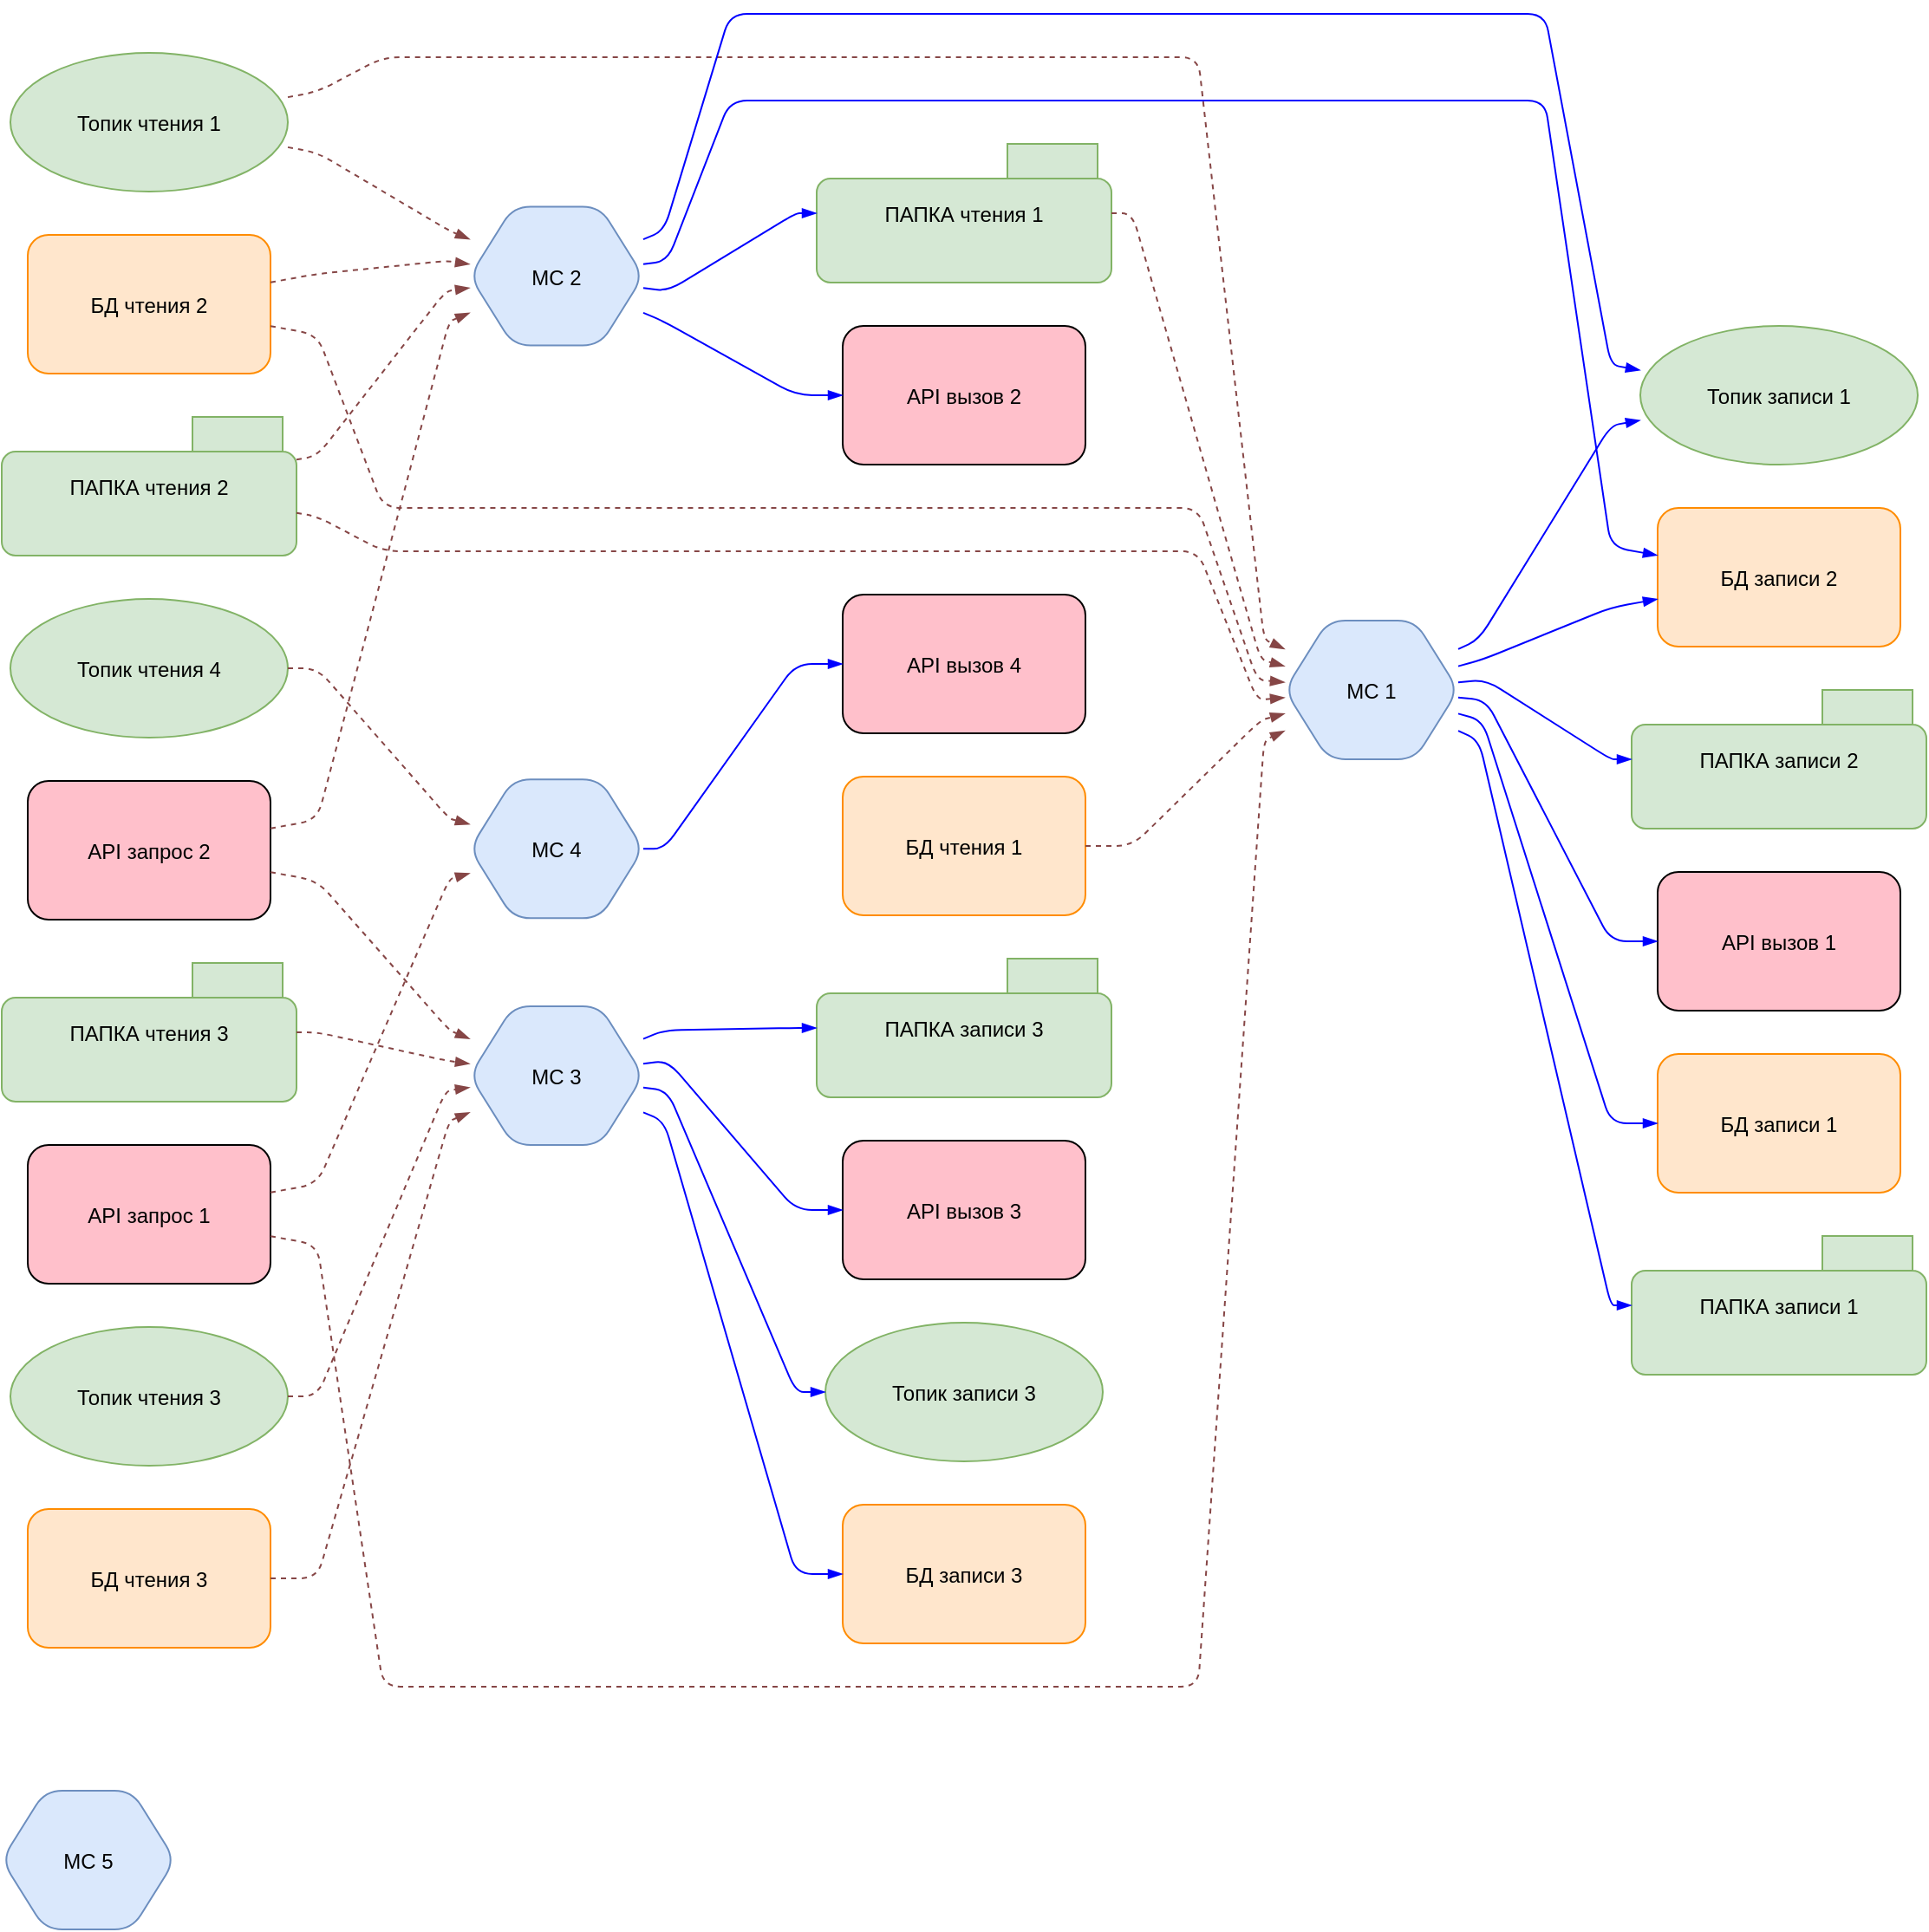<mxfile version="26.0.9">
  <diagram name="Страница — 1" id="ZaiQb7fgLRnbW2gkHzBI">
    <mxGraphModel dx="2440" dy="1407" grid="1" gridSize="10" guides="1" tooltips="1" connect="1" arrows="1" fold="1" page="1" pageScale="1" pageWidth="827" pageHeight="1169" math="0" shadow="0">
      <root>
        <mxCell id="0" />
        <mxCell id="1" parent="0" />
        <UserObject label="%action%" id="dorKPBqGItOjriY9Ujhy-1" action="Топик записи 1" fill="#d5e8d4" stroke="#82b366" shape="ellipse" includes="" extends="" refs="" placeholders="1">
          <mxCell style="shape=ellipse;rounded=1;fillColor=#d5e8d4;strokeColor=#82b366;hyperlink=Топик записи 1;" vertex="1" parent="1">
            <mxGeometry x="965" y="200" width="160" height="80" as="geometry" />
          </mxCell>
        </UserObject>
        <UserObject label="%action%" id="dorKPBqGItOjriY9Ujhy-2" action="Топик записи 3" fill="#d5e8d4" stroke="#82b366" shape="ellipse" includes="" extends="" refs="" placeholders="1">
          <mxCell style="shape=ellipse;rounded=1;fillColor=#d5e8d4;strokeColor=#82b366;hyperlink=Топик записи 3;" vertex="1" parent="1">
            <mxGeometry x="495" y="775" width="160" height="80" as="geometry" />
          </mxCell>
        </UserObject>
        <UserObject label="%action%" id="dorKPBqGItOjriY9Ujhy-3" action="Топик чтения 1" fill="#d5e8d4" stroke="#82b366" shape="ellipse" includes="2,1" extends="" refs="" placeholders="1">
          <mxCell style="shape=ellipse;rounded=1;fillColor=#d5e8d4;strokeColor=#82b366;hyperlink=Топик чтения 1;" vertex="1" parent="1">
            <mxGeometry x="25" y="42.5" width="160" height="80" as="geometry" />
          </mxCell>
        </UserObject>
        <UserObject label="%action%" id="dorKPBqGItOjriY9Ujhy-4" action="Топик чтения 3" fill="#d5e8d4" stroke="#82b366" shape="ellipse" includes="3" extends="" refs="" placeholders="1">
          <mxCell style="shape=ellipse;rounded=1;fillColor=#d5e8d4;strokeColor=#82b366;hyperlink=Топик чтения 3;" vertex="1" parent="1">
            <mxGeometry x="25" y="777.5" width="160" height="80" as="geometry" />
          </mxCell>
        </UserObject>
        <UserObject label="%action%" id="dorKPBqGItOjriY9Ujhy-5" action="Топик чтения 4" fill="#d5e8d4" stroke="#82b366" shape="ellipse" includes="4" extends="" refs="" placeholders="1">
          <mxCell style="shape=ellipse;rounded=1;fillColor=#d5e8d4;strokeColor=#82b366;hyperlink=Топик чтения 4;" vertex="1" parent="1">
            <mxGeometry x="25" y="357.5" width="160" height="80" as="geometry" />
          </mxCell>
        </UserObject>
        <UserObject label="%action%" id="dorKPBqGItOjriY9Ujhy-6" action="БД записи 1" fill="#ffe6cc" stroke="#ff8c00" shape="database" includes="" extends="" refs="" placeholders="1">
          <mxCell style="shape=database;rounded=1;fillColor=#ffe6cc;strokeColor=#ff8c00;hyperlink=БД записи 1;" vertex="1" parent="1">
            <mxGeometry x="975" y="620" width="140" height="80" as="geometry" />
          </mxCell>
        </UserObject>
        <UserObject label="%action%" id="dorKPBqGItOjriY9Ujhy-7" action="БД записи 2" fill="#ffe6cc" stroke="#ff8c00" shape="database" includes="" extends="" refs="" placeholders="1">
          <mxCell style="shape=database;rounded=1;fillColor=#ffe6cc;strokeColor=#ff8c00;hyperlink=БД записи 2;" vertex="1" parent="1">
            <mxGeometry x="975" y="305" width="140" height="80" as="geometry" />
          </mxCell>
        </UserObject>
        <UserObject label="%action%" id="dorKPBqGItOjriY9Ujhy-8" action="БД записи 3" fill="#ffe6cc" stroke="#ff8c00" shape="database" includes="" extends="" refs="" placeholders="1">
          <mxCell style="shape=database;rounded=1;fillColor=#ffe6cc;strokeColor=#ff8c00;hyperlink=БД записи 3;" vertex="1" parent="1">
            <mxGeometry x="505" y="880" width="140" height="80" as="geometry" />
          </mxCell>
        </UserObject>
        <UserObject label="%action%" id="dorKPBqGItOjriY9Ujhy-9" action="БД чтения 1" fill="#ffe6cc" stroke="#ff8c00" shape="database" includes="1" extends="" refs="" placeholders="1">
          <mxCell style="shape=database;rounded=1;fillColor=#ffe6cc;strokeColor=#ff8c00;hyperlink=БД чтения 1;" vertex="1" parent="1">
            <mxGeometry x="505" y="460" width="140" height="80" as="geometry" />
          </mxCell>
        </UserObject>
        <UserObject label="%action%" id="dorKPBqGItOjriY9Ujhy-10" action="БД чтения 2" fill="#ffe6cc" stroke="#ff8c00" shape="database" includes="1,2" extends="" refs="" placeholders="1">
          <mxCell style="shape=database;rounded=1;fillColor=#ffe6cc;strokeColor=#ff8c00;hyperlink=БД чтения 2;" vertex="1" parent="1">
            <mxGeometry x="35" y="147.5" width="140" height="80" as="geometry" />
          </mxCell>
        </UserObject>
        <UserObject label="%action%" id="dorKPBqGItOjriY9Ujhy-11" action="БД чтения 3" fill="#ffe6cc" stroke="#ff8c00" shape="database" includes="3" extends="" refs="" placeholders="1">
          <mxCell style="shape=database;rounded=1;fillColor=#ffe6cc;strokeColor=#ff8c00;hyperlink=БД чтения 3;" vertex="1" parent="1">
            <mxGeometry x="35" y="882.5" width="140" height="80" as="geometry" />
          </mxCell>
        </UserObject>
        <UserObject label="%action%" id="dorKPBqGItOjriY9Ujhy-12" action="ПАПКА записи 1" fill="#d5e8d4" stroke="#82b366" shape="folder" includes="" extends="" refs="" placeholders="1">
          <mxCell style="shape=folder;rounded=1;fillColor=#d5e8d4;strokeColor=#82b366;hyperlink=ПАПКА записи 1;" vertex="1" parent="1">
            <mxGeometry x="960" y="725" width="170" height="80" as="geometry" />
          </mxCell>
        </UserObject>
        <UserObject label="%action%" id="dorKPBqGItOjriY9Ujhy-13" action="ПАПКА записи 2" fill="#d5e8d4" stroke="#82b366" shape="folder" includes="" extends="" refs="" placeholders="1">
          <mxCell style="shape=folder;rounded=1;fillColor=#d5e8d4;strokeColor=#82b366;hyperlink=ПАПКА записи 2;" vertex="1" parent="1">
            <mxGeometry x="960" y="410" width="170" height="80" as="geometry" />
          </mxCell>
        </UserObject>
        <UserObject label="%action%" id="dorKPBqGItOjriY9Ujhy-14" action="ПАПКА записи 3" fill="#d5e8d4" stroke="#82b366" shape="folder" includes="" extends="" refs="" placeholders="1">
          <mxCell style="shape=folder;rounded=1;fillColor=#d5e8d4;strokeColor=#82b366;hyperlink=ПАПКА записи 3;" vertex="1" parent="1">
            <mxGeometry x="490" y="565" width="170" height="80" as="geometry" />
          </mxCell>
        </UserObject>
        <UserObject label="%action%" id="dorKPBqGItOjriY9Ujhy-15" action="ПАПКА чтения 1" fill="#d5e8d4" stroke="#82b366" shape="folder" includes="1" extends="" refs="" placeholders="1">
          <mxCell style="shape=folder;rounded=1;fillColor=#d5e8d4;strokeColor=#82b366;hyperlink=ПАПКА чтения 1;" vertex="1" parent="1">
            <mxGeometry x="490" y="95" width="170" height="80" as="geometry" />
          </mxCell>
        </UserObject>
        <UserObject label="%action%" id="dorKPBqGItOjriY9Ujhy-16" action="ПАПКА чтения 2" fill="#d5e8d4" stroke="#82b366" shape="folder" includes="1,2" extends="" refs="" placeholders="1">
          <mxCell style="shape=folder;rounded=1;fillColor=#d5e8d4;strokeColor=#82b366;hyperlink=ПАПКА чтения 2;" vertex="1" parent="1">
            <mxGeometry x="20" y="252.5" width="170" height="80" as="geometry" />
          </mxCell>
        </UserObject>
        <UserObject label="%action%" id="dorKPBqGItOjriY9Ujhy-17" action="ПАПКА чтения 3" fill="#d5e8d4" stroke="#82b366" shape="folder" includes="3" extends="" refs="" placeholders="1">
          <mxCell style="shape=folder;rounded=1;fillColor=#d5e8d4;strokeColor=#82b366;hyperlink=ПАПКА чтения 3;" vertex="1" parent="1">
            <mxGeometry x="20" y="567.5" width="170" height="80" as="geometry" />
          </mxCell>
        </UserObject>
        <UserObject label="%action%" id="dorKPBqGItOjriY9Ujhy-18" action="API вызов 1" fill="#FFC0CB" stroke="#000000" shape="square" includes="" extends="" refs="" placeholders="1">
          <mxCell style="shape=square;rounded=1;fillColor=#FFC0CB;strokeColor=#000000;hyperlink=API вызов 1;" vertex="1" parent="1">
            <mxGeometry x="975" y="515" width="140" height="80" as="geometry" />
          </mxCell>
        </UserObject>
        <UserObject label="%action%" id="dorKPBqGItOjriY9Ujhy-19" action="API вызов 2" fill="#FFC0CB" stroke="#000000" shape="square" includes="" extends="" refs="" placeholders="1">
          <mxCell style="shape=square;rounded=1;fillColor=#FFC0CB;strokeColor=#000000;hyperlink=API вызов 2;" vertex="1" parent="1">
            <mxGeometry x="505" y="200" width="140" height="80" as="geometry" />
          </mxCell>
        </UserObject>
        <UserObject label="%action%" id="dorKPBqGItOjriY9Ujhy-20" action="API вызов 3" fill="#FFC0CB" stroke="#000000" shape="square" includes="" extends="" refs="" placeholders="1">
          <mxCell style="shape=square;rounded=1;fillColor=#FFC0CB;strokeColor=#000000;hyperlink=API вызов 3;" vertex="1" parent="1">
            <mxGeometry x="505" y="670" width="140" height="80" as="geometry" />
          </mxCell>
        </UserObject>
        <UserObject label="%action%" id="dorKPBqGItOjriY9Ujhy-21" action="API вызов 4" fill="#FFC0CB" stroke="#000000" shape="square" includes="" extends="" refs="" placeholders="1">
          <mxCell style="shape=square;rounded=1;fillColor=#FFC0CB;strokeColor=#000000;hyperlink=API вызов 4;" vertex="1" parent="1">
            <mxGeometry x="505" y="355" width="140" height="80" as="geometry" />
          </mxCell>
        </UserObject>
        <UserObject label="%action%" id="dorKPBqGItOjriY9Ujhy-22" action="API запрос 1" fill="#FFC0CB" stroke="#000000" shape="square" includes="1,4" extends="" refs="" placeholders="1">
          <mxCell style="shape=square;rounded=1;fillColor=#FFC0CB;strokeColor=#000000;hyperlink=API запрос 1;" vertex="1" parent="1">
            <mxGeometry x="35" y="672.5" width="140" height="80" as="geometry" />
          </mxCell>
        </UserObject>
        <UserObject label="%action%" id="dorKPBqGItOjriY9Ujhy-23" action="API запрос 2" fill="#FFC0CB" stroke="#000000" shape="square" includes="2,3" extends="" refs="" placeholders="1">
          <mxCell style="shape=square;rounded=1;fillColor=#FFC0CB;strokeColor=#000000;hyperlink=API запрос 2;" vertex="1" parent="1">
            <mxGeometry x="35" y="462.5" width="140" height="80" as="geometry" />
          </mxCell>
        </UserObject>
        <UserObject label="%action%" id="dorKPBqGItOjriY9Ujhy-24" action="МС 1" fill="#dae8fc" stroke="#6c8ebf" shape="hexagon" includes="" extends="6,11,12,17,18,23" refs="" placeholders="1" link="https://yandex.ru/internet">
          <mxCell style="shape=hexagon;rounded=1;fillColor=#dae8fc;strokeColor=#6c8ebf;hyperlink=МС 1;" vertex="1" parent="1">
            <mxGeometry x="760" y="370" width="100" height="80" as="geometry" />
          </mxCell>
        </UserObject>
        <UserObject label="%action%" id="dorKPBqGItOjriY9Ujhy-25" action="МС 2" fill="#dae8fc" stroke="#6c8ebf" shape="hexagon" includes="" extends="6,12,20,24" refs="" placeholders="1" link="https://yandex.ru/internet">
          <mxCell style="shape=hexagon;rounded=1;fillColor=#dae8fc;strokeColor=#6c8ebf;hyperlink=МС 2;" vertex="1" parent="1">
            <mxGeometry x="290" y="131.25" width="100" height="80" as="geometry" />
          </mxCell>
        </UserObject>
        <UserObject label="%action%" id="dorKPBqGItOjriY9Ujhy-26" action="МС 3" fill="#dae8fc" stroke="#6c8ebf" shape="hexagon" includes="" extends="7,13,19,25" refs="" placeholders="1" link="https://yandex.ru/internet">
          <mxCell style="shape=hexagon;rounded=1;fillColor=#dae8fc;strokeColor=#6c8ebf;hyperlink=МС 3;" vertex="1" parent="1">
            <mxGeometry x="290" y="592.5" width="100" height="80" as="geometry" />
          </mxCell>
        </UserObject>
        <UserObject label="%action%" id="dorKPBqGItOjriY9Ujhy-27" action="МС 4" fill="#dae8fc" stroke="#6c8ebf" shape="hexagon" includes="" extends="26" refs="" placeholders="1" link="">
          <mxCell style="shape=hexagon;rounded=1;fillColor=#dae8fc;strokeColor=#6c8ebf;hyperlink=МС 4;" vertex="1" parent="1">
            <mxGeometry x="290" y="461.667" width="100" height="80" as="geometry" />
          </mxCell>
        </UserObject>
        <UserObject label="%action%" id="dorKPBqGItOjriY9Ujhy-28" action="МС 5" fill="#dae8fc" stroke="#6c8ebf" shape="hexagon" includes="" extends="" refs="" placeholders="1" link="">
          <mxCell style="shape=hexagon;rounded=1;fillColor=#dae8fc;strokeColor=#6c8ebf;hyperlink=МС 5;" vertex="1" parent="1">
            <mxGeometry x="20" y="1045" width="100" height="80" as="geometry" />
          </mxCell>
        </UserObject>
        <mxCell id="dorKPBqGItOjriY9Ujhy-29" value="" style="curved=0;endArrow=blockThin;endFill=1;dashed=1;strokeColor=#864646;" edge="1" parent="1" source="dorKPBqGItOjriY9Ujhy-3" target="dorKPBqGItOjriY9Ujhy-25">
          <mxGeometry relative="1" as="geometry">
            <Array as="points">
              <mxPoint x="202" y="100" />
              <mxPoint x="278" y="145" />
            </Array>
          </mxGeometry>
        </mxCell>
        <mxCell id="dorKPBqGItOjriY9Ujhy-30" value="" style="curved=0;endArrow=blockThin;endFill=1;dashed=1;strokeColor=#864646;" edge="1" parent="1" source="dorKPBqGItOjriY9Ujhy-3" target="dorKPBqGItOjriY9Ujhy-24">
          <mxGeometry relative="1" as="geometry">
            <Array as="points">
              <mxPoint x="202" y="65" />
              <mxPoint x="240" y="45" />
              <mxPoint x="440" y="45" />
              <mxPoint x="440" y="45" />
              <mxPoint x="710" y="45" />
              <mxPoint x="748" y="380.833" />
            </Array>
          </mxGeometry>
        </mxCell>
        <mxCell id="dorKPBqGItOjriY9Ujhy-31" value="" style="curved=0;endArrow=blockThin;endFill=1;dashed=1;strokeColor=#864646;" edge="1" parent="1" source="dorKPBqGItOjriY9Ujhy-4" target="dorKPBqGItOjriY9Ujhy-26">
          <mxGeometry relative="1" as="geometry">
            <Array as="points">
              <mxPoint x="202" y="817.5" />
              <mxPoint x="276" y="641.25" />
            </Array>
          </mxGeometry>
        </mxCell>
        <mxCell id="dorKPBqGItOjriY9Ujhy-32" value="" style="curved=0;endArrow=blockThin;endFill=1;dashed=1;strokeColor=#864646;" edge="1" parent="1" source="dorKPBqGItOjriY9Ujhy-5" target="dorKPBqGItOjriY9Ujhy-27">
          <mxGeometry relative="1" as="geometry">
            <Array as="points">
              <mxPoint x="202" y="397.5" />
              <mxPoint x="278" y="484.167" />
            </Array>
          </mxGeometry>
        </mxCell>
        <mxCell id="dorKPBqGItOjriY9Ujhy-33" value="" style="curved=0;endArrow=blockThin;endFill=1;dashed=1;strokeColor=#864646;" edge="1" parent="1" source="dorKPBqGItOjriY9Ujhy-9" target="dorKPBqGItOjriY9Ujhy-24">
          <mxGeometry relative="1" as="geometry">
            <Array as="points">
              <mxPoint x="672" y="500" />
              <mxPoint x="746" y="427.5" />
            </Array>
          </mxGeometry>
        </mxCell>
        <mxCell id="dorKPBqGItOjriY9Ujhy-34" value="" style="curved=0;endArrow=blockThin;endFill=1;dashed=1;strokeColor=#864646;" edge="1" parent="1" source="dorKPBqGItOjriY9Ujhy-10" target="dorKPBqGItOjriY9Ujhy-24">
          <mxGeometry relative="1" as="geometry">
            <Array as="points">
              <mxPoint x="202" y="205" />
              <mxPoint x="240" y="305" />
              <mxPoint x="440" y="305" />
              <mxPoint x="440" y="305" />
              <mxPoint x="710" y="305" />
              <mxPoint x="744" y="404.167" />
            </Array>
          </mxGeometry>
        </mxCell>
        <mxCell id="dorKPBqGItOjriY9Ujhy-35" value="" style="curved=0;endArrow=blockThin;endFill=1;dashed=1;strokeColor=#864646;" edge="1" parent="1" source="dorKPBqGItOjriY9Ujhy-10" target="dorKPBqGItOjriY9Ujhy-25">
          <mxGeometry relative="1" as="geometry">
            <Array as="points">
              <mxPoint x="202" y="170" />
              <mxPoint x="276" y="162.5" />
            </Array>
          </mxGeometry>
        </mxCell>
        <mxCell id="dorKPBqGItOjriY9Ujhy-36" value="" style="curved=0;endArrow=blockThin;endFill=1;dashed=1;strokeColor=#864646;" edge="1" parent="1" source="dorKPBqGItOjriY9Ujhy-11" target="dorKPBqGItOjriY9Ujhy-26">
          <mxGeometry relative="1" as="geometry">
            <Array as="points">
              <mxPoint x="202" y="922.5" />
              <mxPoint x="278" y="658.75" />
            </Array>
          </mxGeometry>
        </mxCell>
        <mxCell id="dorKPBqGItOjriY9Ujhy-37" value="" style="curved=0;endArrow=blockThin;endFill=1;dashed=1;strokeColor=#864646;" edge="1" parent="1" source="dorKPBqGItOjriY9Ujhy-15" target="dorKPBqGItOjriY9Ujhy-24">
          <mxGeometry relative="1" as="geometry">
            <Array as="points">
              <mxPoint x="672" y="135" />
              <mxPoint x="746" y="392.5" />
            </Array>
          </mxGeometry>
        </mxCell>
        <mxCell id="dorKPBqGItOjriY9Ujhy-38" value="" style="curved=0;endArrow=blockThin;endFill=1;dashed=1;strokeColor=#864646;" edge="1" parent="1" source="dorKPBqGItOjriY9Ujhy-16" target="dorKPBqGItOjriY9Ujhy-24">
          <mxGeometry relative="1" as="geometry">
            <Array as="points">
              <mxPoint x="202" y="310" />
              <mxPoint x="240" y="330" />
              <mxPoint x="440" y="330" />
              <mxPoint x="440" y="330" />
              <mxPoint x="710" y="330" />
              <mxPoint x="744" y="415.833" />
            </Array>
          </mxGeometry>
        </mxCell>
        <mxCell id="dorKPBqGItOjriY9Ujhy-39" value="" style="curved=0;endArrow=blockThin;endFill=1;dashed=1;strokeColor=#864646;" edge="1" parent="1" source="dorKPBqGItOjriY9Ujhy-16" target="dorKPBqGItOjriY9Ujhy-25">
          <mxGeometry relative="1" as="geometry">
            <Array as="points">
              <mxPoint x="202" y="275" />
              <mxPoint x="276" y="180" />
            </Array>
          </mxGeometry>
        </mxCell>
        <mxCell id="dorKPBqGItOjriY9Ujhy-40" value="" style="curved=0;endArrow=blockThin;endFill=1;dashed=1;strokeColor=#864646;" edge="1" parent="1" source="dorKPBqGItOjriY9Ujhy-17" target="dorKPBqGItOjriY9Ujhy-26">
          <mxGeometry relative="1" as="geometry">
            <Array as="points">
              <mxPoint x="202" y="607.5" />
              <mxPoint x="276" y="623.75" />
            </Array>
          </mxGeometry>
        </mxCell>
        <mxCell id="dorKPBqGItOjriY9Ujhy-41" value="" style="curved=0;endArrow=blockThin;endFill=1;dashed=1;strokeColor=#864646;" edge="1" parent="1" source="dorKPBqGItOjriY9Ujhy-22" target="dorKPBqGItOjriY9Ujhy-24">
          <mxGeometry relative="1" as="geometry">
            <Array as="points">
              <mxPoint x="202" y="730" />
              <mxPoint x="240" y="985" />
              <mxPoint x="440" y="985" />
              <mxPoint x="440" y="985" />
              <mxPoint x="710" y="985" />
              <mxPoint x="748" y="439.167" />
            </Array>
          </mxGeometry>
        </mxCell>
        <mxCell id="dorKPBqGItOjriY9Ujhy-42" value="" style="curved=0;endArrow=blockThin;endFill=1;dashed=1;strokeColor=#864646;" edge="1" parent="1" source="dorKPBqGItOjriY9Ujhy-22" target="dorKPBqGItOjriY9Ujhy-27">
          <mxGeometry relative="1" as="geometry">
            <Array as="points">
              <mxPoint x="202" y="695" />
              <mxPoint x="278" y="519.167" />
            </Array>
          </mxGeometry>
        </mxCell>
        <mxCell id="dorKPBqGItOjriY9Ujhy-43" value="" style="curved=0;endArrow=blockThin;endFill=1;dashed=1;strokeColor=#864646;" edge="1" parent="1" source="dorKPBqGItOjriY9Ujhy-23" target="dorKPBqGItOjriY9Ujhy-25">
          <mxGeometry relative="1" as="geometry">
            <Array as="points">
              <mxPoint x="202" y="485" />
              <mxPoint x="278" y="197.5" />
            </Array>
          </mxGeometry>
        </mxCell>
        <mxCell id="dorKPBqGItOjriY9Ujhy-44" value="" style="curved=0;endArrow=blockThin;endFill=1;dashed=1;strokeColor=#864646;" edge="1" parent="1" source="dorKPBqGItOjriY9Ujhy-23" target="dorKPBqGItOjriY9Ujhy-26">
          <mxGeometry relative="1" as="geometry">
            <Array as="points">
              <mxPoint x="202" y="520" />
              <mxPoint x="278" y="606.25" />
            </Array>
          </mxGeometry>
        </mxCell>
        <mxCell id="dorKPBqGItOjriY9Ujhy-45" value="" style="curved=0;endArrow=blockThin;endFill=1;dashed=0;strokeColor=#0000FF;" edge="1" parent="1" source="dorKPBqGItOjriY9Ujhy-24" target="dorKPBqGItOjriY9Ujhy-1">
          <mxGeometry relative="1" as="geometry">
            <Array as="points">
              <mxPoint x="872" y="380.833" />
              <mxPoint x="948" y="257.5" />
            </Array>
          </mxGeometry>
        </mxCell>
        <mxCell id="dorKPBqGItOjriY9Ujhy-46" value="" style="curved=0;endArrow=blockThin;endFill=1;dashed=0;strokeColor=#0000FF;" edge="1" parent="1" source="dorKPBqGItOjriY9Ujhy-24" target="dorKPBqGItOjriY9Ujhy-6">
          <mxGeometry relative="1" as="geometry">
            <Array as="points">
              <mxPoint x="874" y="427.5" />
              <mxPoint x="948" y="660" />
            </Array>
          </mxGeometry>
        </mxCell>
        <mxCell id="dorKPBqGItOjriY9Ujhy-47" value="" style="curved=0;endArrow=blockThin;endFill=1;dashed=0;strokeColor=#0000FF;" edge="1" parent="1" source="dorKPBqGItOjriY9Ujhy-24" target="dorKPBqGItOjriY9Ujhy-7">
          <mxGeometry relative="1" as="geometry">
            <Array as="points">
              <mxPoint x="874" y="392.5" />
              <mxPoint x="948" y="362.5" />
            </Array>
          </mxGeometry>
        </mxCell>
        <mxCell id="dorKPBqGItOjriY9Ujhy-48" value="" style="curved=0;endArrow=blockThin;endFill=1;dashed=0;strokeColor=#0000FF;" edge="1" parent="1" source="dorKPBqGItOjriY9Ujhy-24" target="dorKPBqGItOjriY9Ujhy-12">
          <mxGeometry relative="1" as="geometry">
            <Array as="points">
              <mxPoint x="872" y="439.167" />
              <mxPoint x="948" y="765" />
            </Array>
          </mxGeometry>
        </mxCell>
        <mxCell id="dorKPBqGItOjriY9Ujhy-49" value="" style="curved=0;endArrow=blockThin;endFill=1;dashed=0;strokeColor=#0000FF;" edge="1" parent="1" source="dorKPBqGItOjriY9Ujhy-24" target="dorKPBqGItOjriY9Ujhy-13">
          <mxGeometry relative="1" as="geometry">
            <Array as="points">
              <mxPoint x="876" y="404.167" />
              <mxPoint x="948" y="450" />
            </Array>
          </mxGeometry>
        </mxCell>
        <mxCell id="dorKPBqGItOjriY9Ujhy-50" value="" style="curved=0;endArrow=blockThin;endFill=1;dashed=0;strokeColor=#0000FF;" edge="1" parent="1" source="dorKPBqGItOjriY9Ujhy-24" target="dorKPBqGItOjriY9Ujhy-18">
          <mxGeometry relative="1" as="geometry">
            <Array as="points">
              <mxPoint x="876" y="415.833" />
              <mxPoint x="948" y="555" />
            </Array>
          </mxGeometry>
        </mxCell>
        <mxCell id="dorKPBqGItOjriY9Ujhy-51" value="" style="curved=0;endArrow=blockThin;endFill=1;dashed=0;strokeColor=#0000FF;" edge="1" parent="1" source="dorKPBqGItOjriY9Ujhy-25" target="dorKPBqGItOjriY9Ujhy-1">
          <mxGeometry relative="1" as="geometry">
            <Array as="points">
              <mxPoint x="402" y="145" />
              <mxPoint x="440" y="20" />
              <mxPoint x="710" y="20" />
              <mxPoint x="710" y="20" />
              <mxPoint x="910" y="20" />
              <mxPoint x="948" y="222.5" />
            </Array>
          </mxGeometry>
        </mxCell>
        <mxCell id="dorKPBqGItOjriY9Ujhy-52" value="" style="curved=0;endArrow=blockThin;endFill=1;dashed=0;strokeColor=#0000FF;" edge="1" parent="1" source="dorKPBqGItOjriY9Ujhy-25" target="dorKPBqGItOjriY9Ujhy-7">
          <mxGeometry relative="1" as="geometry">
            <Array as="points">
              <mxPoint x="404" y="162.5" />
              <mxPoint x="440" y="70" />
              <mxPoint x="710" y="70" />
              <mxPoint x="710" y="70" />
              <mxPoint x="910" y="70" />
              <mxPoint x="948" y="327.5" />
            </Array>
          </mxGeometry>
        </mxCell>
        <mxCell id="dorKPBqGItOjriY9Ujhy-53" value="" style="curved=0;endArrow=blockThin;endFill=1;dashed=0;strokeColor=#0000FF;" edge="1" parent="1" source="dorKPBqGItOjriY9Ujhy-25" target="dorKPBqGItOjriY9Ujhy-15">
          <mxGeometry relative="1" as="geometry">
            <Array as="points">
              <mxPoint x="404" y="180" />
              <mxPoint x="478" y="135" />
            </Array>
          </mxGeometry>
        </mxCell>
        <mxCell id="dorKPBqGItOjriY9Ujhy-54" value="" style="curved=0;endArrow=blockThin;endFill=1;dashed=0;strokeColor=#0000FF;" edge="1" parent="1" source="dorKPBqGItOjriY9Ujhy-25" target="dorKPBqGItOjriY9Ujhy-19">
          <mxGeometry relative="1" as="geometry">
            <Array as="points">
              <mxPoint x="402" y="197.5" />
              <mxPoint x="478" y="240" />
            </Array>
          </mxGeometry>
        </mxCell>
        <mxCell id="dorKPBqGItOjriY9Ujhy-55" value="" style="curved=0;endArrow=blockThin;endFill=1;dashed=0;strokeColor=#0000FF;" edge="1" parent="1" source="dorKPBqGItOjriY9Ujhy-26" target="dorKPBqGItOjriY9Ujhy-2">
          <mxGeometry relative="1" as="geometry">
            <Array as="points">
              <mxPoint x="404" y="641.25" />
              <mxPoint x="478" y="815" />
            </Array>
          </mxGeometry>
        </mxCell>
        <mxCell id="dorKPBqGItOjriY9Ujhy-56" value="" style="curved=0;endArrow=blockThin;endFill=1;dashed=0;strokeColor=#0000FF;" edge="1" parent="1" source="dorKPBqGItOjriY9Ujhy-26" target="dorKPBqGItOjriY9Ujhy-8">
          <mxGeometry relative="1" as="geometry">
            <Array as="points">
              <mxPoint x="402" y="658.75" />
              <mxPoint x="478" y="920" />
            </Array>
          </mxGeometry>
        </mxCell>
        <mxCell id="dorKPBqGItOjriY9Ujhy-57" value="" style="curved=0;endArrow=blockThin;endFill=1;dashed=0;strokeColor=#0000FF;" edge="1" parent="1" source="dorKPBqGItOjriY9Ujhy-26" target="dorKPBqGItOjriY9Ujhy-14">
          <mxGeometry relative="1" as="geometry">
            <Array as="points">
              <mxPoint x="402" y="606.25" />
              <mxPoint x="478" y="605" />
            </Array>
          </mxGeometry>
        </mxCell>
        <mxCell id="dorKPBqGItOjriY9Ujhy-58" value="" style="curved=0;endArrow=blockThin;endFill=1;dashed=0;strokeColor=#0000FF;" edge="1" parent="1" source="dorKPBqGItOjriY9Ujhy-26" target="dorKPBqGItOjriY9Ujhy-20">
          <mxGeometry relative="1" as="geometry">
            <Array as="points">
              <mxPoint x="404" y="623.75" />
              <mxPoint x="478" y="710" />
            </Array>
          </mxGeometry>
        </mxCell>
        <mxCell id="dorKPBqGItOjriY9Ujhy-59" value="" style="curved=0;endArrow=blockThin;endFill=1;dashed=0;strokeColor=#0000FF;" edge="1" parent="1" source="dorKPBqGItOjriY9Ujhy-27" target="dorKPBqGItOjriY9Ujhy-21">
          <mxGeometry relative="1" as="geometry">
            <Array as="points">
              <mxPoint x="402" y="501.667" />
              <mxPoint x="478" y="395" />
            </Array>
          </mxGeometry>
        </mxCell>
      </root>
    </mxGraphModel>
  </diagram>
</mxfile>
